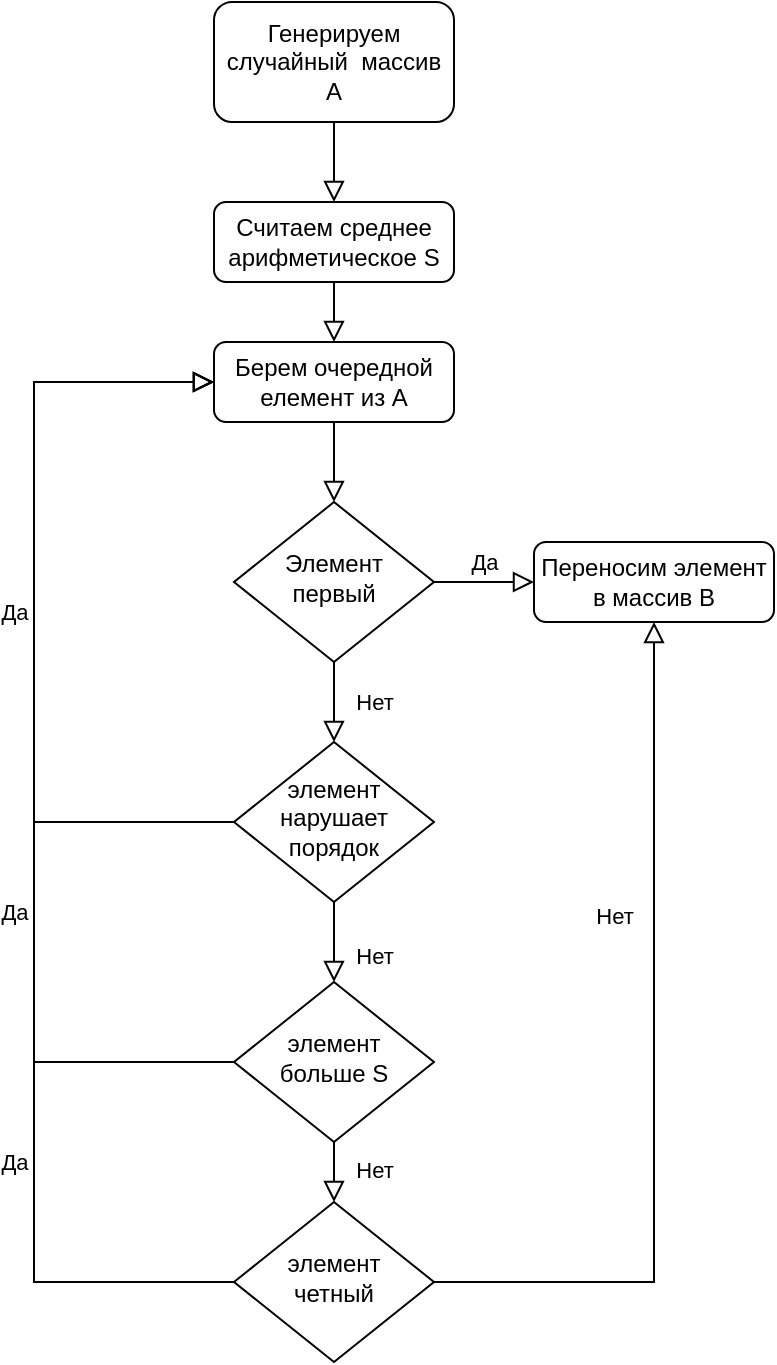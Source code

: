 <mxfile version="15.4.0" type="device"><diagram id="C5RBs43oDa-KdzZeNtuy" name="Page-1"><mxGraphModel dx="1350" dy="816" grid="1" gridSize="10" guides="1" tooltips="1" connect="1" arrows="1" fold="1" page="1" pageScale="1" pageWidth="827" pageHeight="1169" math="0" shadow="0"><root><mxCell id="WIyWlLk6GJQsqaUBKTNV-0"/><mxCell id="WIyWlLk6GJQsqaUBKTNV-1" parent="WIyWlLk6GJQsqaUBKTNV-0"/><mxCell id="WIyWlLk6GJQsqaUBKTNV-2" value="" style="rounded=0;html=1;jettySize=auto;orthogonalLoop=1;fontSize=11;endArrow=block;endFill=0;endSize=8;strokeWidth=1;shadow=0;labelBackgroundColor=none;edgeStyle=orthogonalEdgeStyle;entryX=0.5;entryY=0;entryDx=0;entryDy=0;" parent="WIyWlLk6GJQsqaUBKTNV-1" source="WIyWlLk6GJQsqaUBKTNV-3" target="I9Wi5B6jsP5TdRQZuYyG-0" edge="1"><mxGeometry relative="1" as="geometry"/></mxCell><mxCell id="WIyWlLk6GJQsqaUBKTNV-3" value="Генерируем случайный&amp;nbsp; массив A" style="rounded=1;whiteSpace=wrap;html=1;fontSize=12;glass=0;strokeWidth=1;shadow=0;" parent="WIyWlLk6GJQsqaUBKTNV-1" vertex="1"><mxGeometry x="160" y="20" width="120" height="60" as="geometry"/></mxCell><mxCell id="WIyWlLk6GJQsqaUBKTNV-4" value="Нет" style="rounded=0;html=1;jettySize=auto;orthogonalLoop=1;fontSize=11;endArrow=block;endFill=0;endSize=8;strokeWidth=1;shadow=0;labelBackgroundColor=none;edgeStyle=orthogonalEdgeStyle;" parent="WIyWlLk6GJQsqaUBKTNV-1" source="WIyWlLk6GJQsqaUBKTNV-6" target="WIyWlLk6GJQsqaUBKTNV-10" edge="1"><mxGeometry y="20" relative="1" as="geometry"><mxPoint as="offset"/></mxGeometry></mxCell><mxCell id="WIyWlLk6GJQsqaUBKTNV-5" value="Да" style="edgeStyle=orthogonalEdgeStyle;rounded=0;html=1;jettySize=auto;orthogonalLoop=1;fontSize=11;endArrow=block;endFill=0;endSize=8;strokeWidth=1;shadow=0;labelBackgroundColor=none;" parent="WIyWlLk6GJQsqaUBKTNV-1" source="WIyWlLk6GJQsqaUBKTNV-6" target="WIyWlLk6GJQsqaUBKTNV-7" edge="1"><mxGeometry y="10" relative="1" as="geometry"><mxPoint as="offset"/></mxGeometry></mxCell><mxCell id="WIyWlLk6GJQsqaUBKTNV-6" value="Элемент первый" style="rhombus;whiteSpace=wrap;html=1;shadow=0;fontFamily=Helvetica;fontSize=12;align=center;strokeWidth=1;spacing=6;spacingTop=-4;" parent="WIyWlLk6GJQsqaUBKTNV-1" vertex="1"><mxGeometry x="170" y="270" width="100" height="80" as="geometry"/></mxCell><mxCell id="WIyWlLk6GJQsqaUBKTNV-7" value="Переносим элемент в массив B" style="rounded=1;whiteSpace=wrap;html=1;fontSize=12;glass=0;strokeWidth=1;shadow=0;" parent="WIyWlLk6GJQsqaUBKTNV-1" vertex="1"><mxGeometry x="320" y="290" width="120" height="40" as="geometry"/></mxCell><mxCell id="WIyWlLk6GJQsqaUBKTNV-9" value="Да" style="edgeStyle=orthogonalEdgeStyle;rounded=0;html=1;jettySize=auto;orthogonalLoop=1;fontSize=11;endArrow=block;endFill=0;endSize=8;strokeWidth=1;shadow=0;labelBackgroundColor=none;" parent="WIyWlLk6GJQsqaUBKTNV-1" source="WIyWlLk6GJQsqaUBKTNV-10" target="I9Wi5B6jsP5TdRQZuYyG-2" edge="1"><mxGeometry y="10" relative="1" as="geometry"><mxPoint as="offset"/><mxPoint x="110" y="260" as="targetPoint"/><Array as="points"><mxPoint x="70" y="430"/><mxPoint x="70" y="210"/></Array></mxGeometry></mxCell><mxCell id="WIyWlLk6GJQsqaUBKTNV-10" value="элемент нарушает порядок" style="rhombus;whiteSpace=wrap;html=1;shadow=0;fontFamily=Helvetica;fontSize=12;align=center;strokeWidth=1;spacing=6;spacingTop=-4;" parent="WIyWlLk6GJQsqaUBKTNV-1" vertex="1"><mxGeometry x="170" y="390" width="100" height="80" as="geometry"/></mxCell><mxCell id="I9Wi5B6jsP5TdRQZuYyG-0" value="Считаем среднее арифметическое S" style="rounded=1;whiteSpace=wrap;html=1;fontSize=12;glass=0;strokeWidth=1;shadow=0;" vertex="1" parent="WIyWlLk6GJQsqaUBKTNV-1"><mxGeometry x="160" y="120" width="120" height="40" as="geometry"/></mxCell><mxCell id="I9Wi5B6jsP5TdRQZuYyG-1" value="" style="rounded=0;html=1;jettySize=auto;orthogonalLoop=1;fontSize=11;endArrow=block;endFill=0;endSize=8;strokeWidth=1;shadow=0;labelBackgroundColor=none;edgeStyle=orthogonalEdgeStyle;" edge="1" parent="WIyWlLk6GJQsqaUBKTNV-1" source="I9Wi5B6jsP5TdRQZuYyG-0" target="I9Wi5B6jsP5TdRQZuYyG-2"><mxGeometry relative="1" as="geometry"><mxPoint x="230" y="90" as="sourcePoint"/><mxPoint x="230" y="130" as="targetPoint"/></mxGeometry></mxCell><mxCell id="I9Wi5B6jsP5TdRQZuYyG-2" value="Берем очередной елемент из A" style="rounded=1;whiteSpace=wrap;html=1;fontSize=12;glass=0;strokeWidth=1;shadow=0;" vertex="1" parent="WIyWlLk6GJQsqaUBKTNV-1"><mxGeometry x="160" y="190" width="120" height="40" as="geometry"/></mxCell><mxCell id="I9Wi5B6jsP5TdRQZuYyG-3" value="" style="rounded=0;html=1;jettySize=auto;orthogonalLoop=1;fontSize=11;endArrow=block;endFill=0;endSize=8;strokeWidth=1;shadow=0;labelBackgroundColor=none;edgeStyle=orthogonalEdgeStyle;" edge="1" parent="WIyWlLk6GJQsqaUBKTNV-1" source="I9Wi5B6jsP5TdRQZuYyG-2" target="WIyWlLk6GJQsqaUBKTNV-6"><mxGeometry relative="1" as="geometry"><mxPoint x="230" y="170" as="sourcePoint"/><mxPoint x="230" y="200" as="targetPoint"/></mxGeometry></mxCell><mxCell id="I9Wi5B6jsP5TdRQZuYyG-5" value="элемент больше S" style="rhombus;whiteSpace=wrap;html=1;shadow=0;fontFamily=Helvetica;fontSize=12;align=center;strokeWidth=1;spacing=6;spacingTop=-4;" vertex="1" parent="WIyWlLk6GJQsqaUBKTNV-1"><mxGeometry x="170" y="510" width="100" height="80" as="geometry"/></mxCell><mxCell id="I9Wi5B6jsP5TdRQZuYyG-8" value="Нет" style="rounded=0;html=1;jettySize=auto;orthogonalLoop=1;fontSize=11;endArrow=block;endFill=0;endSize=8;strokeWidth=1;shadow=0;labelBackgroundColor=none;edgeStyle=orthogonalEdgeStyle;" edge="1" parent="WIyWlLk6GJQsqaUBKTNV-1" source="WIyWlLk6GJQsqaUBKTNV-10" target="I9Wi5B6jsP5TdRQZuYyG-5"><mxGeometry x="0.333" y="20" relative="1" as="geometry"><mxPoint as="offset"/><mxPoint x="460" y="440" as="targetPoint"/></mxGeometry></mxCell><mxCell id="I9Wi5B6jsP5TdRQZuYyG-9" value="Нет" style="rounded=0;html=1;jettySize=auto;orthogonalLoop=1;fontSize=11;endArrow=block;endFill=0;endSize=8;strokeWidth=1;shadow=0;labelBackgroundColor=none;edgeStyle=orthogonalEdgeStyle;" edge="1" parent="WIyWlLk6GJQsqaUBKTNV-1" source="I9Wi5B6jsP5TdRQZuYyG-5" target="I9Wi5B6jsP5TdRQZuYyG-11"><mxGeometry x="0.333" y="20" relative="1" as="geometry"><mxPoint as="offset"/><mxPoint x="230" y="480" as="sourcePoint"/><mxPoint x="420" y="500" as="targetPoint"/></mxGeometry></mxCell><mxCell id="I9Wi5B6jsP5TdRQZuYyG-10" value="Да" style="rounded=0;html=1;jettySize=auto;orthogonalLoop=1;fontSize=11;endArrow=block;endFill=0;endSize=8;strokeWidth=1;shadow=0;labelBackgroundColor=none;edgeStyle=orthogonalEdgeStyle;exitX=0;exitY=0.5;exitDx=0;exitDy=0;" edge="1" parent="WIyWlLk6GJQsqaUBKTNV-1" source="I9Wi5B6jsP5TdRQZuYyG-5" target="I9Wi5B6jsP5TdRQZuYyG-2"><mxGeometry x="-0.339" y="10" relative="1" as="geometry"><mxPoint as="offset"/><mxPoint x="280" y="560" as="sourcePoint"/><mxPoint x="30" y="180" as="targetPoint"/><Array as="points"><mxPoint x="70" y="550"/><mxPoint x="70" y="210"/></Array></mxGeometry></mxCell><mxCell id="I9Wi5B6jsP5TdRQZuYyG-11" value="элемент&lt;br&gt;четный" style="rhombus;whiteSpace=wrap;html=1;shadow=0;fontFamily=Helvetica;fontSize=12;align=center;strokeWidth=1;spacing=6;spacingTop=-4;" vertex="1" parent="WIyWlLk6GJQsqaUBKTNV-1"><mxGeometry x="170" y="620" width="100" height="80" as="geometry"/></mxCell><mxCell id="I9Wi5B6jsP5TdRQZuYyG-12" value="Да" style="rounded=0;html=1;jettySize=auto;orthogonalLoop=1;fontSize=11;endArrow=block;endFill=0;endSize=8;strokeWidth=1;shadow=0;labelBackgroundColor=none;edgeStyle=orthogonalEdgeStyle;" edge="1" parent="WIyWlLk6GJQsqaUBKTNV-1" source="I9Wi5B6jsP5TdRQZuYyG-11" target="I9Wi5B6jsP5TdRQZuYyG-2"><mxGeometry x="-0.5" y="10" relative="1" as="geometry"><mxPoint as="offset"/><mxPoint x="170" y="660" as="sourcePoint"/><mxPoint x="160" y="320" as="targetPoint"/><Array as="points"><mxPoint x="70" y="660"/><mxPoint x="70" y="210"/></Array></mxGeometry></mxCell><mxCell id="I9Wi5B6jsP5TdRQZuYyG-13" value="Нет" style="rounded=0;html=1;jettySize=auto;orthogonalLoop=1;fontSize=11;endArrow=block;endFill=0;endSize=8;strokeWidth=1;shadow=0;labelBackgroundColor=none;edgeStyle=orthogonalEdgeStyle;" edge="1" parent="WIyWlLk6GJQsqaUBKTNV-1" source="I9Wi5B6jsP5TdRQZuYyG-11" target="WIyWlLk6GJQsqaUBKTNV-7"><mxGeometry x="0.333" y="20" relative="1" as="geometry"><mxPoint as="offset"/><mxPoint x="230" y="600" as="sourcePoint"/><mxPoint x="400" y="620" as="targetPoint"/></mxGeometry></mxCell></root></mxGraphModel></diagram></mxfile>